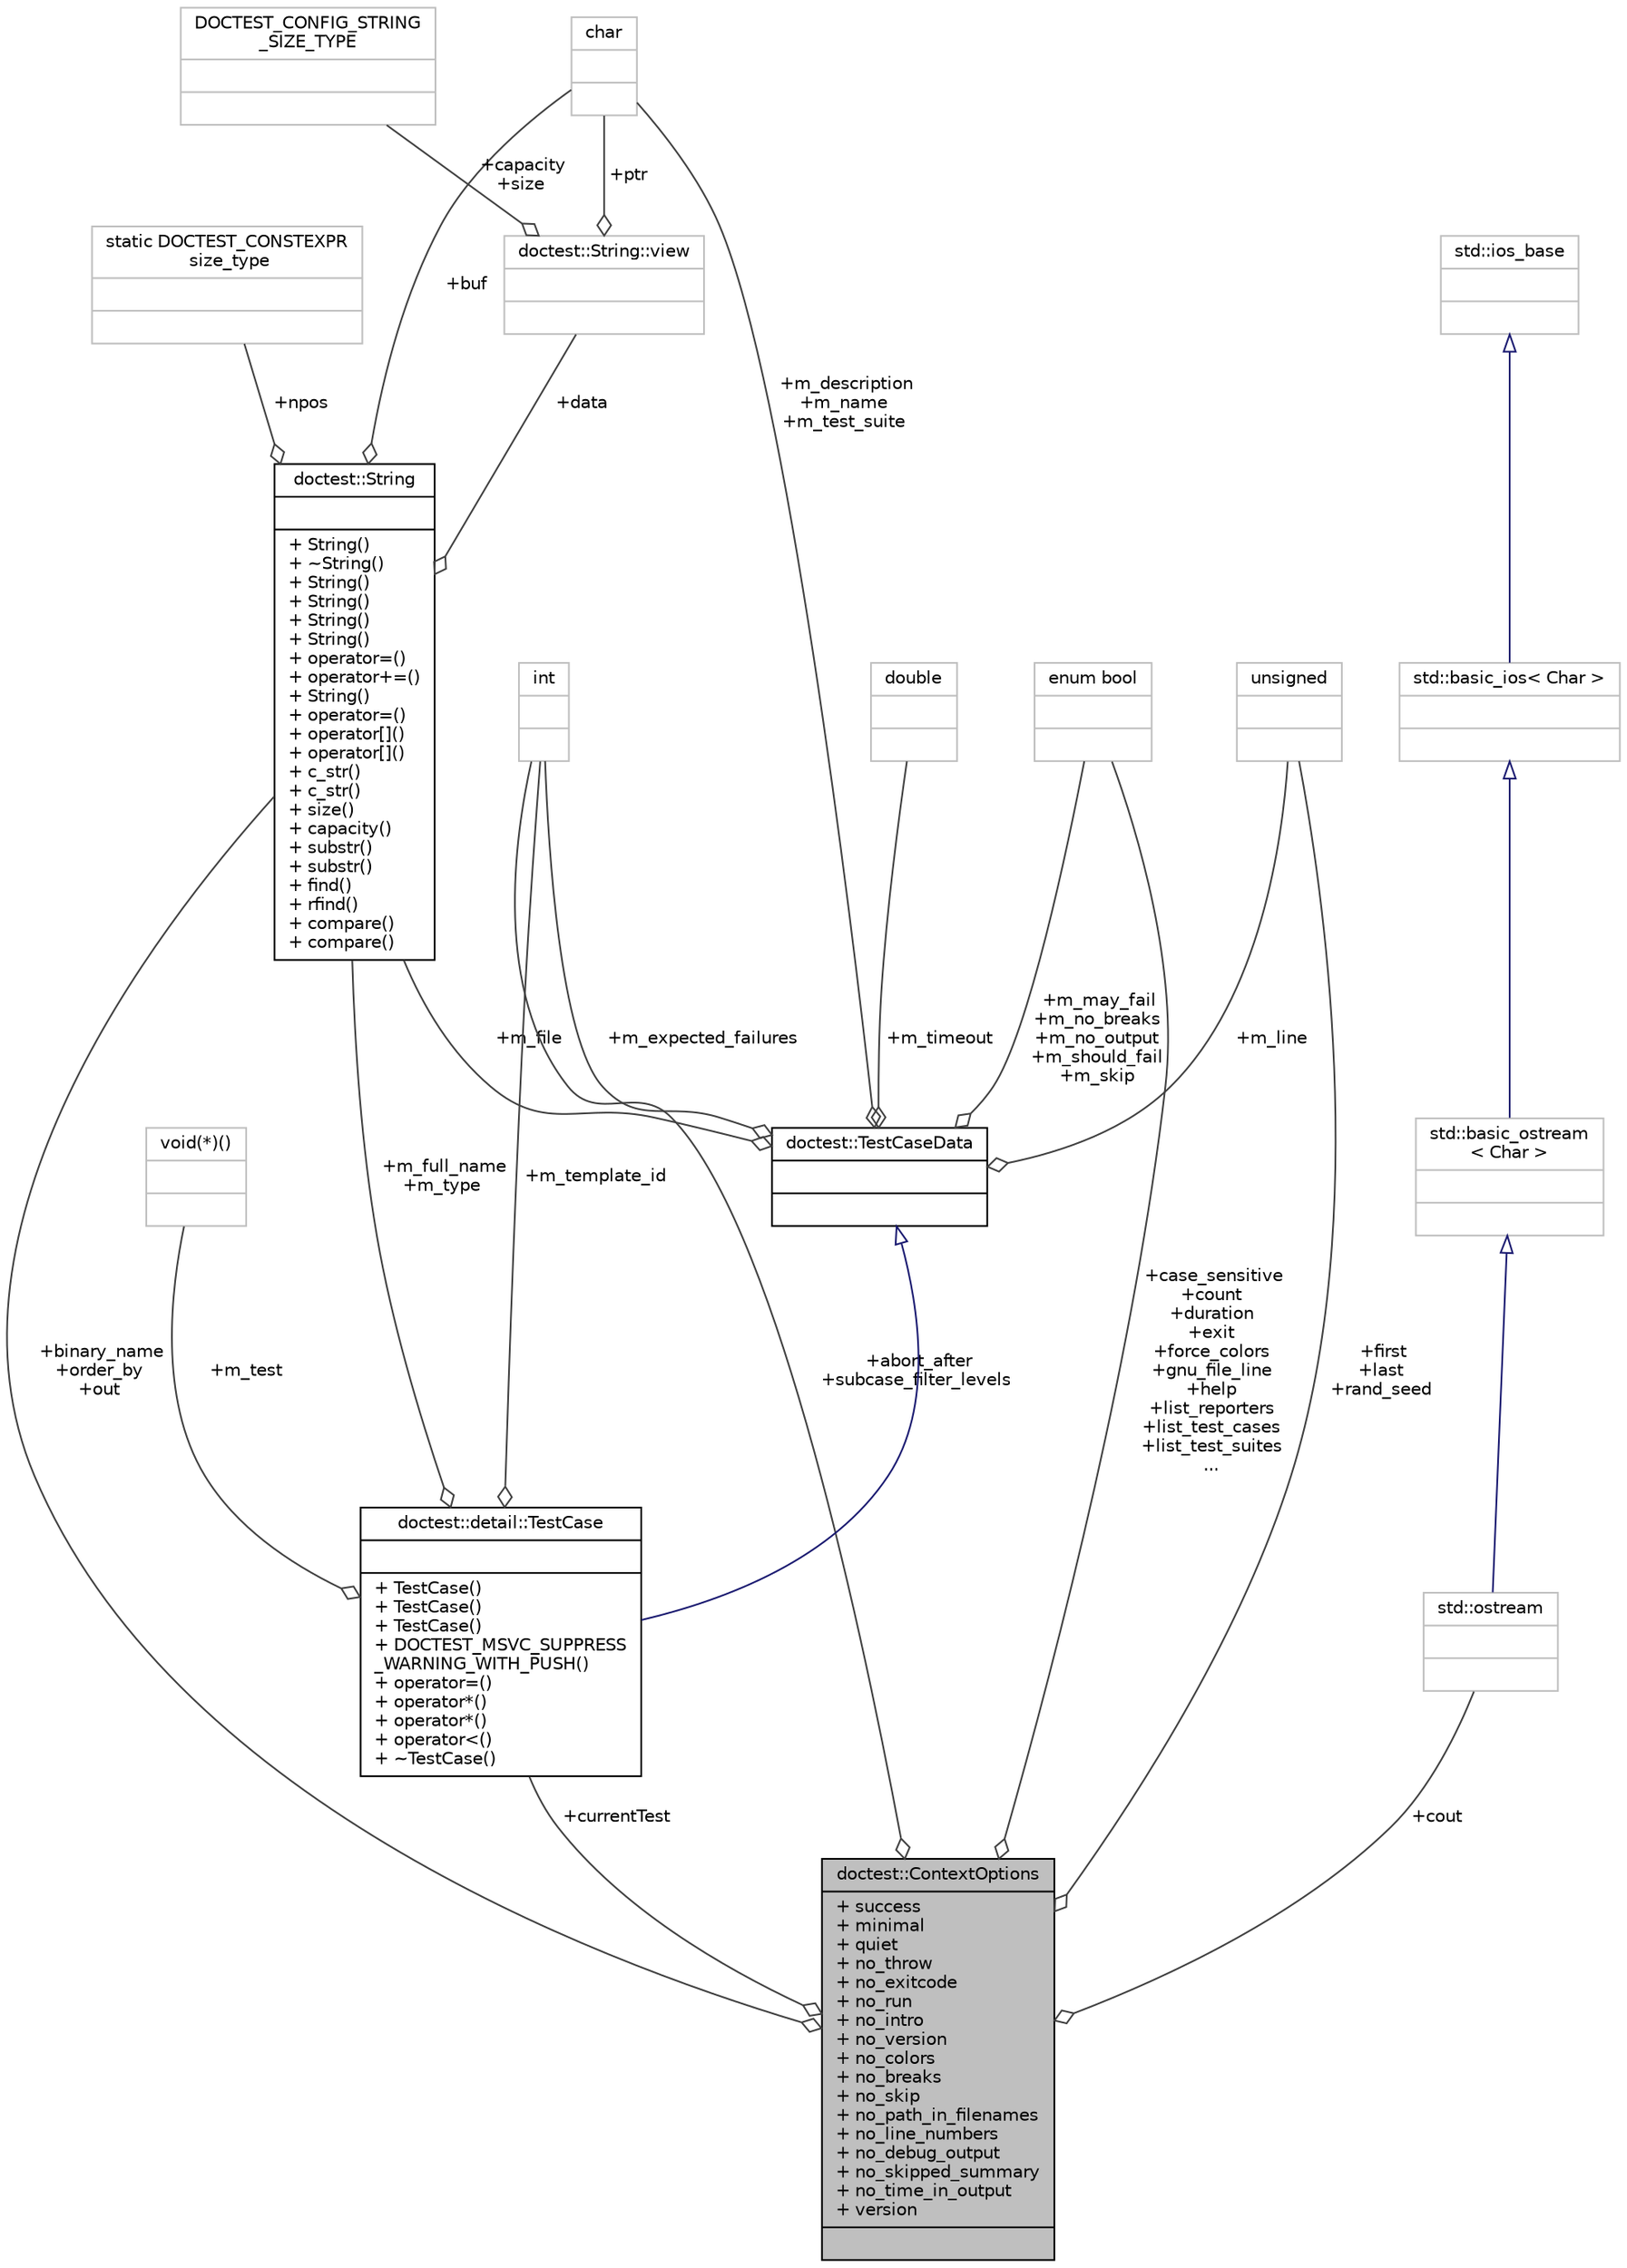 digraph "doctest::ContextOptions"
{
 // LATEX_PDF_SIZE
  edge [fontname="Helvetica",fontsize="10",labelfontname="Helvetica",labelfontsize="10"];
  node [fontname="Helvetica",fontsize="10",shape=record];
  Node1 [label="{doctest::ContextOptions\n|+ success\l+ minimal\l+ quiet\l+ no_throw\l+ no_exitcode\l+ no_run\l+ no_intro\l+ no_version\l+ no_colors\l+ no_breaks\l+ no_skip\l+ no_path_in_filenames\l+ no_line_numbers\l+ no_debug_output\l+ no_skipped_summary\l+ no_time_in_output\l+ version\l|}",height=0.2,width=0.4,color="black", fillcolor="grey75", style="filled", fontcolor="black",tooltip="OCLINT too many fields."];
  Node2 -> Node1 [color="grey25",fontsize="10",style="solid",label=" +binary_name\n+order_by\n+out" ,arrowhead="odiamond",fontname="Helvetica"];
  Node2 [label="{doctest::String\n||+ String()\l+ ~String()\l+ String()\l+ String()\l+ String()\l+ String()\l+ operator=()\l+ operator+=()\l+ String()\l+ operator=()\l+ operator[]()\l+ operator[]()\l+ c_str()\l+ c_str()\l+ size()\l+ capacity()\l+ substr()\l+ substr()\l+ find()\l+ rfind()\l+ compare()\l+ compare()\l}",height=0.2,width=0.4,color="black", fillcolor="white", style="filled",URL="$classdoctest_1_1String.html",tooltip=" "];
  Node3 -> Node2 [color="grey25",fontsize="10",style="solid",label=" +npos" ,arrowhead="odiamond",fontname="Helvetica"];
  Node3 [label="{static DOCTEST_CONSTEXPR\l size_type\n||}",height=0.2,width=0.4,color="grey75", fillcolor="white", style="filled",tooltip=" "];
  Node4 -> Node2 [color="grey25",fontsize="10",style="solid",label=" +data" ,arrowhead="odiamond",fontname="Helvetica"];
  Node4 [label="{doctest::String::view\n||}",height=0.2,width=0.4,color="grey75", fillcolor="white", style="filled",tooltip=" "];
  Node5 -> Node4 [color="grey25",fontsize="10",style="solid",label=" +ptr" ,arrowhead="odiamond",fontname="Helvetica"];
  Node5 [label="{char\n||}",height=0.2,width=0.4,color="grey75", fillcolor="white", style="filled",tooltip=" "];
  Node6 -> Node4 [color="grey25",fontsize="10",style="solid",label=" +capacity\n+size" ,arrowhead="odiamond",fontname="Helvetica"];
  Node6 [label="{DOCTEST_CONFIG_STRING\l_SIZE_TYPE\n||}",height=0.2,width=0.4,color="grey75", fillcolor="white", style="filled",tooltip=" "];
  Node5 -> Node2 [color="grey25",fontsize="10",style="solid",label=" +buf" ,arrowhead="odiamond",fontname="Helvetica"];
  Node7 -> Node1 [color="grey25",fontsize="10",style="solid",label=" +case_sensitive\n+count\n+duration\n+exit\n+force_colors\n+gnu_file_line\n+help\n+list_reporters\n+list_test_cases\n+list_test_suites\n..." ,arrowhead="odiamond",fontname="Helvetica"];
  Node7 [label="{enum bool\n||}",height=0.2,width=0.4,color="grey75", fillcolor="white", style="filled",tooltip=" "];
  Node8 -> Node1 [color="grey25",fontsize="10",style="solid",label=" +abort_after\n+subcase_filter_levels" ,arrowhead="odiamond",fontname="Helvetica"];
  Node8 [label="{int\n||}",height=0.2,width=0.4,color="grey75", fillcolor="white", style="filled",tooltip=" "];
  Node9 -> Node1 [color="grey25",fontsize="10",style="solid",label=" +currentTest" ,arrowhead="odiamond",fontname="Helvetica"];
  Node9 [label="{doctest::detail::TestCase\n||+ TestCase()\l+ TestCase()\l+ TestCase()\l+ DOCTEST_MSVC_SUPPRESS\l_WARNING_WITH_PUSH()\l+ operator=()\l+ operator*()\l+ operator*()\l+ operator\<()\l+ ~TestCase()\l}",height=0.2,width=0.4,color="black", fillcolor="white", style="filled",URL="$structdoctest_1_1detail_1_1TestCase.html",tooltip=" "];
  Node10 -> Node9 [dir="back",color="midnightblue",fontsize="10",style="solid",arrowtail="onormal",fontname="Helvetica"];
  Node10 [label="{doctest::TestCaseData\n||}",height=0.2,width=0.4,color="black", fillcolor="white", style="filled",URL="$structdoctest_1_1TestCaseData.html",tooltip=" "];
  Node11 -> Node10 [color="grey25",fontsize="10",style="solid",label=" +m_timeout" ,arrowhead="odiamond",fontname="Helvetica"];
  Node11 [label="{double\n||}",height=0.2,width=0.4,color="grey75", fillcolor="white", style="filled",tooltip=" "];
  Node5 -> Node10 [color="grey25",fontsize="10",style="solid",label=" +m_description\n+m_name\n+m_test_suite" ,arrowhead="odiamond",fontname="Helvetica"];
  Node2 -> Node10 [color="grey25",fontsize="10",style="solid",label=" +m_file" ,arrowhead="odiamond",fontname="Helvetica"];
  Node8 -> Node10 [color="grey25",fontsize="10",style="solid",label=" +m_expected_failures" ,arrowhead="odiamond",fontname="Helvetica"];
  Node7 -> Node10 [color="grey25",fontsize="10",style="solid",label=" +m_may_fail\n+m_no_breaks\n+m_no_output\n+m_should_fail\n+m_skip" ,arrowhead="odiamond",fontname="Helvetica"];
  Node12 -> Node10 [color="grey25",fontsize="10",style="solid",label=" +m_line" ,arrowhead="odiamond",fontname="Helvetica"];
  Node12 [label="{unsigned\n||}",height=0.2,width=0.4,color="grey75", fillcolor="white", style="filled",tooltip=" "];
  Node2 -> Node9 [color="grey25",fontsize="10",style="solid",label=" +m_full_name\n+m_type" ,arrowhead="odiamond",fontname="Helvetica"];
  Node13 -> Node9 [color="grey25",fontsize="10",style="solid",label=" +m_test" ,arrowhead="odiamond",fontname="Helvetica"];
  Node13 [label="{void(*)()\n||}",height=0.2,width=0.4,color="grey75", fillcolor="white", style="filled",tooltip=" "];
  Node8 -> Node9 [color="grey25",fontsize="10",style="solid",label=" +m_template_id" ,arrowhead="odiamond",fontname="Helvetica"];
  Node12 -> Node1 [color="grey25",fontsize="10",style="solid",label=" +first\n+last\n+rand_seed" ,arrowhead="odiamond",fontname="Helvetica"];
  Node14 -> Node1 [color="grey25",fontsize="10",style="solid",label=" +cout" ,arrowhead="odiamond",fontname="Helvetica"];
  Node14 [label="{std::ostream\n||}",height=0.2,width=0.4,color="grey75", fillcolor="white", style="filled",tooltip=" "];
  Node15 -> Node14 [dir="back",color="midnightblue",fontsize="10",style="solid",arrowtail="onormal",fontname="Helvetica"];
  Node15 [label="{std::basic_ostream\l\< Char \>\n||}",height=0.2,width=0.4,color="grey75", fillcolor="white", style="filled",tooltip=" "];
  Node16 -> Node15 [dir="back",color="midnightblue",fontsize="10",style="solid",arrowtail="onormal",fontname="Helvetica"];
  Node16 [label="{std::basic_ios\< Char \>\n||}",height=0.2,width=0.4,color="grey75", fillcolor="white", style="filled",tooltip=" "];
  Node17 -> Node16 [dir="back",color="midnightblue",fontsize="10",style="solid",arrowtail="onormal",fontname="Helvetica"];
  Node17 [label="{std::ios_base\n||}",height=0.2,width=0.4,color="grey75", fillcolor="white", style="filled",tooltip=" "];
}
